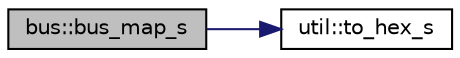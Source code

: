 digraph "bus::bus_map_s"
{
 // LATEX_PDF_SIZE
  edge [fontname="Helvetica",fontsize="10",labelfontname="Helvetica",labelfontsize="10"];
  node [fontname="Helvetica",fontsize="10",shape=record];
  rankdir="LR";
  Node1 [label="bus::bus_map_s",height=0.2,width=0.4,color="black", fillcolor="grey75", style="filled", fontcolor="black",tooltip="Returns a detailed map of the bus."];
  Node1 -> Node2 [color="midnightblue",fontsize="10",style="solid",fontname="Helvetica"];
  Node2 [label="util::to_hex_s",height=0.2,width=0.4,color="black", fillcolor="white", style="filled",URL="$classutil.html#ae1f4a14430dd6b38f33b5c6116714fc9",tooltip="Make an integer into an hexadecimal std::string."];
}
